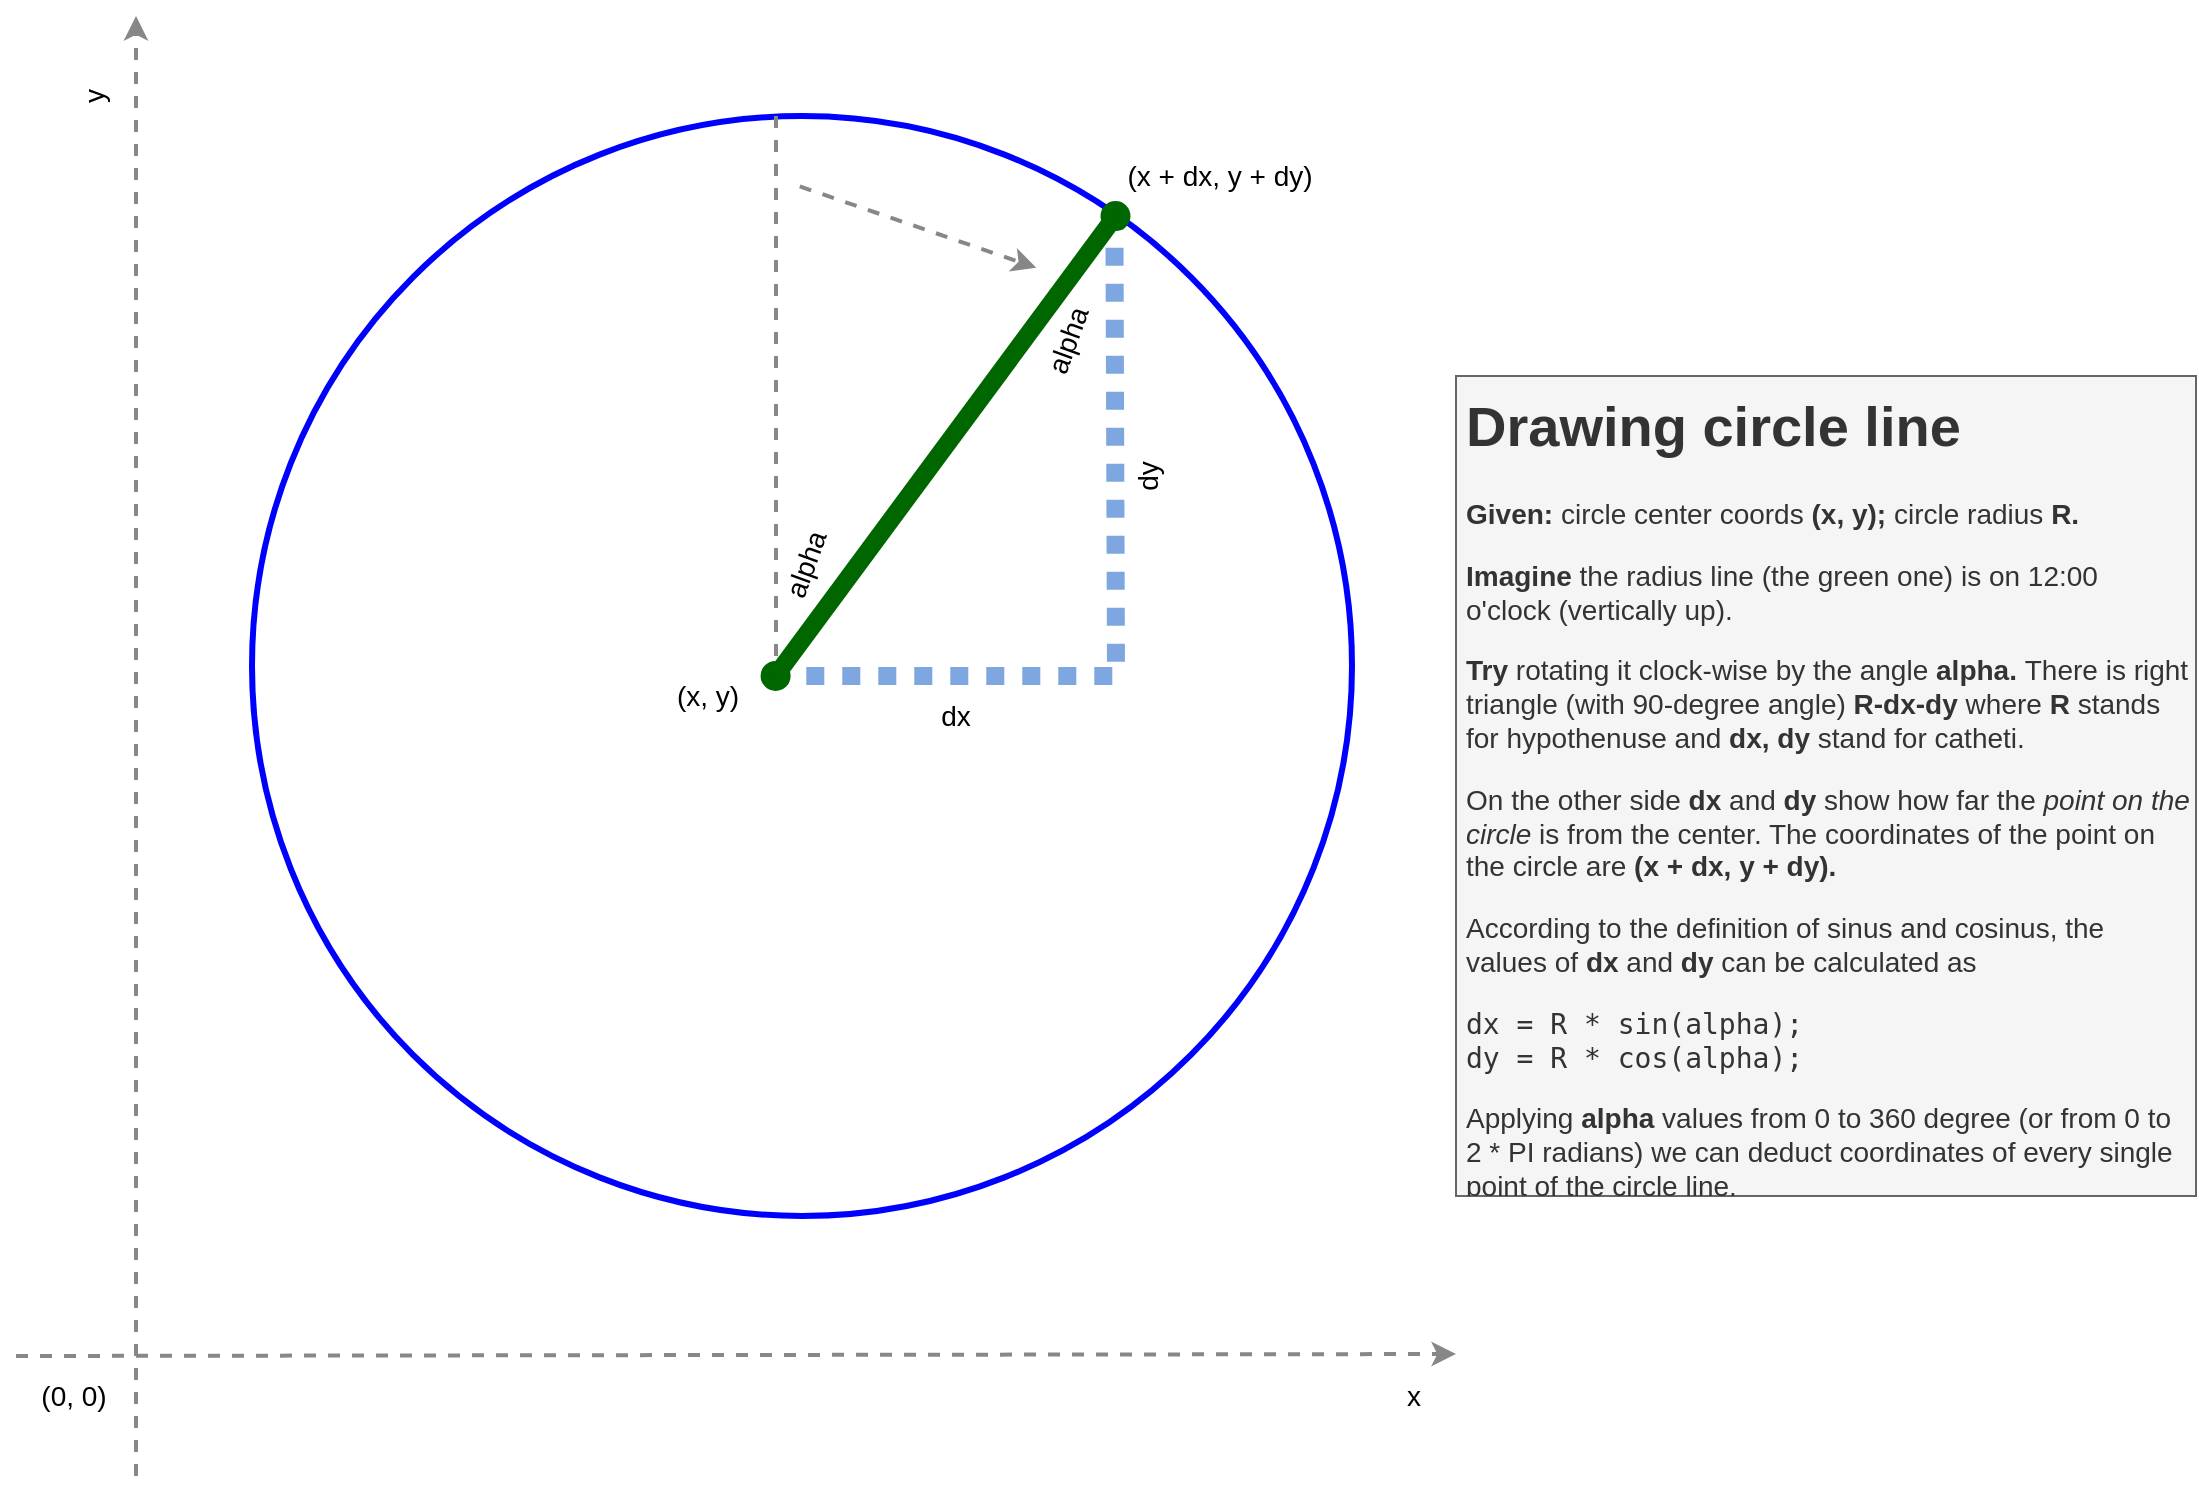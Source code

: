 <mxfile version="12.6.7"><diagram id="MXuymsTjR9PDiTjztbow" name="Page-1"><mxGraphModel dx="1694" dy="1104" grid="1" gridSize="10" guides="1" tooltips="1" connect="1" arrows="1" fold="1" page="1" pageScale="1" pageWidth="1169" pageHeight="827" math="0" shadow="0"><root><mxCell id="0"/><mxCell id="1" parent="0"/><mxCell id="nbrvk9VB-B4X4EShQWbI-1" value="" style="ellipse;whiteSpace=wrap;html=1;aspect=fixed;strokeColor=#0000FF;strokeWidth=3;fillColor=none;" parent="1" vertex="1"><mxGeometry x="138" y="120" width="550" height="550" as="geometry"/></mxCell><mxCell id="nbrvk9VB-B4X4EShQWbI-7" value="" style="endArrow=none;dashed=1;html=1;strokeColor=#7EA6E0;strokeWidth=9;dashPattern=1 1;exitX=0.784;exitY=0.087;exitDx=0;exitDy=0;exitPerimeter=0;rounded=0;jumpStyle=none;" parent="1" edge="1" source="nbrvk9VB-B4X4EShQWbI-1"><mxGeometry width="50" height="50" relative="1" as="geometry"><mxPoint x="747" y="250" as="sourcePoint"/><mxPoint x="400" y="400" as="targetPoint"/><Array as="points"><mxPoint x="570" y="400"/></Array></mxGeometry></mxCell><mxCell id="nbrvk9VB-B4X4EShQWbI-10" value="alpha" style="text;html=1;strokeColor=none;fillColor=none;align=center;verticalAlign=middle;whiteSpace=wrap;rounded=0;rotation=-70;fontSize=14;fontStyle=0" parent="1" vertex="1"><mxGeometry x="395" y="334" width="40" height="20" as="geometry"/></mxCell><mxCell id="nbrvk9VB-B4X4EShQWbI-11" value="alpha" style="text;html=1;strokeColor=none;fillColor=none;align=center;verticalAlign=middle;whiteSpace=wrap;rounded=0;rotation=-70;fontSize=14;fontStyle=0" parent="1" vertex="1"><mxGeometry x="526" y="222" width="40" height="20" as="geometry"/></mxCell><mxCell id="nbrvk9VB-B4X4EShQWbI-12" value="dx" style="text;html=1;strokeColor=none;fillColor=none;align=center;verticalAlign=middle;whiteSpace=wrap;rounded=0;fontSize=14;fontStyle=0" parent="1" vertex="1"><mxGeometry x="470" y="410" width="40" height="20" as="geometry"/></mxCell><mxCell id="nbrvk9VB-B4X4EShQWbI-13" value="dy" style="text;html=1;strokeColor=none;fillColor=none;align=center;verticalAlign=middle;whiteSpace=wrap;rounded=0;rotation=-90;fontSize=14;fontStyle=0" parent="1" vertex="1"><mxGeometry x="566" y="290" width="40" height="20" as="geometry"/></mxCell><mxCell id="nbrvk9VB-B4X4EShQWbI-14" value="(x, y)" style="text;html=1;strokeColor=none;fillColor=none;align=center;verticalAlign=middle;whiteSpace=wrap;rounded=0;fontStyle=0;fontSize=14;" parent="1" vertex="1"><mxGeometry x="337" y="400" width="58" height="20" as="geometry"/></mxCell><mxCell id="nbrvk9VB-B4X4EShQWbI-15" value="(x + dx, y + dy)" style="text;html=1;strokeColor=none;fillColor=none;align=center;verticalAlign=middle;whiteSpace=wrap;rounded=0;fontSize=14;fontStyle=0" parent="1" vertex="1"><mxGeometry x="556" y="140" width="132" height="20" as="geometry"/></mxCell><mxCell id="RfoUxL7IX0mreGRBUQuJ-3" value="" style="endArrow=none;dashed=1;html=1;strokeColor=#878787;strokeWidth=2;fontSize=17;" edge="1" parent="1"><mxGeometry width="50" height="50" relative="1" as="geometry"><mxPoint x="400" y="390" as="sourcePoint"/><mxPoint x="400" y="120" as="targetPoint"/></mxGeometry></mxCell><mxCell id="RfoUxL7IX0mreGRBUQuJ-4" value="" style="endArrow=classic;dashed=1;html=1;strokeColor=#878787;strokeWidth=2;fontSize=17;entryX=0.713;entryY=0.138;entryDx=0;entryDy=0;entryPerimeter=0;exitX=0.498;exitY=0.064;exitDx=0;exitDy=0;exitPerimeter=0;endFill=1;" edge="1" parent="1" source="nbrvk9VB-B4X4EShQWbI-1" target="nbrvk9VB-B4X4EShQWbI-1"><mxGeometry width="50" height="50" relative="1" as="geometry"><mxPoint x="400" y="180" as="sourcePoint"/><mxPoint x="435" y="140" as="targetPoint"/></mxGeometry></mxCell><mxCell id="nbrvk9VB-B4X4EShQWbI-5" value="" style="endArrow=oval;html=1;strokeColor=#006600;strokeWidth=9;exitX=0.476;exitY=0.509;exitDx=0;exitDy=0;exitPerimeter=0;entryX=0.785;entryY=0.091;entryDx=0;entryDy=0;entryPerimeter=0;startArrow=oval;startFill=1;endFill=1;" parent="1" source="nbrvk9VB-B4X4EShQWbI-1" edge="1" target="nbrvk9VB-B4X4EShQWbI-1"><mxGeometry width="50" height="50" relative="1" as="geometry"><mxPoint x="790" y="50" as="sourcePoint"/><mxPoint x="790" y="133" as="targetPoint"/></mxGeometry></mxCell><mxCell id="RfoUxL7IX0mreGRBUQuJ-6" value="&lt;h1&gt;Drawing circle line&lt;/h1&gt;&lt;p&gt;&lt;b&gt;Given:&lt;/b&gt;&amp;nbsp;circle center coords &lt;b&gt;(x, y);&lt;/b&gt;&amp;nbsp;circle radius &lt;b&gt;R.&lt;/b&gt;&lt;/p&gt;&lt;p&gt;&lt;b&gt;Imagine&lt;/b&gt;&amp;nbsp;the radius line (the green one) is on 12:00 o'clock (vertically up).&lt;/p&gt;&lt;p&gt;&lt;b&gt;Try&lt;/b&gt;&amp;nbsp;rotating it clock-wise by the angle &lt;b&gt;alpha.&lt;/b&gt;&amp;nbsp;There is right triangle (with 90-degree angle)&amp;nbsp;&lt;b&gt;R-dx-dy&lt;/b&gt;&amp;nbsp;where &lt;b&gt;R&lt;/b&gt; stands for hypothenuse and &lt;b&gt;dx, dy&lt;/b&gt;&amp;nbsp;stand for catheti.&lt;/p&gt;&lt;p&gt;On the other side &lt;b&gt;dx&lt;/b&gt; and &lt;b&gt;dy&lt;/b&gt;&amp;nbsp;show how far the &lt;i&gt;point on the circle&lt;/i&gt; is from the center. The coordinates of the point on the circle are &lt;b&gt;(x + dx, y + dy).&lt;/b&gt;&lt;/p&gt;&lt;p&gt;According to the definition of sinus and cosinus, the values of &lt;b&gt;dx&lt;/b&gt;&amp;nbsp;and &lt;b&gt;dy&lt;/b&gt;&amp;nbsp;can be calculated as&lt;/p&gt;&lt;pre&gt;dx = R * sin(alpha);&lt;br&gt;dy = R * cos(alpha);&lt;/pre&gt;&lt;p&gt;Applying &lt;b&gt;alpha&lt;/b&gt; values from 0 to 360 degree (or from 0 to 2 * PI radians) we can deduct coordinates of every single point of the circle line.&lt;/p&gt;" style="text;html=1;strokeColor=#666666;fillColor=#f5f5f5;spacing=5;spacingTop=-20;whiteSpace=wrap;overflow=hidden;rounded=0;fontSize=14;fontColor=#333333;" vertex="1" parent="1"><mxGeometry x="740" y="250" width="370" height="410" as="geometry"/></mxCell><mxCell id="RfoUxL7IX0mreGRBUQuJ-10" value="" style="group" vertex="1" connectable="0" parent="1"><mxGeometry x="20" y="70" width="388" height="730" as="geometry"/></mxCell><mxCell id="nbrvk9VB-B4X4EShQWbI-16" value="" style="endArrow=classic;dashed=1;html=1;strokeColor=#878787;strokeWidth=2;fontSize=17;endFill=1;" parent="RfoUxL7IX0mreGRBUQuJ-10" edge="1"><mxGeometry width="50" height="50" relative="1" as="geometry"><mxPoint x="60" y="730" as="sourcePoint"/><mxPoint x="60" as="targetPoint"/></mxGeometry></mxCell><mxCell id="nbrvk9VB-B4X4EShQWbI-17" value="" style="endArrow=classic;dashed=1;html=1;strokeColor=#878787;strokeWidth=2;fontSize=17;endFill=1;" parent="RfoUxL7IX0mreGRBUQuJ-10" edge="1"><mxGeometry width="50" height="50" relative="1" as="geometry"><mxPoint y="670" as="sourcePoint"/><mxPoint x="720" y="669" as="targetPoint"/></mxGeometry></mxCell><mxCell id="RfoUxL7IX0mreGRBUQuJ-7" value="(0, 0)" style="text;html=1;strokeColor=none;fillColor=none;align=center;verticalAlign=middle;whiteSpace=wrap;rounded=0;fontStyle=0;fontSize=14;" vertex="1" parent="RfoUxL7IX0mreGRBUQuJ-10"><mxGeometry y="680" width="58" height="20" as="geometry"/></mxCell><mxCell id="RfoUxL7IX0mreGRBUQuJ-8" value="y" style="text;html=1;strokeColor=none;fillColor=none;align=center;verticalAlign=middle;whiteSpace=wrap;rounded=0;fontStyle=0;fontSize=14;rotation=-90;" vertex="1" parent="RfoUxL7IX0mreGRBUQuJ-10"><mxGeometry x="10" y="30" width="58" height="20" as="geometry"/></mxCell><mxCell id="RfoUxL7IX0mreGRBUQuJ-9" value="x" style="text;html=1;strokeColor=none;fillColor=none;align=center;verticalAlign=middle;whiteSpace=wrap;rounded=0;fontStyle=0;fontSize=14;" vertex="1" parent="1"><mxGeometry x="690" y="750" width="58" height="20" as="geometry"/></mxCell></root></mxGraphModel></diagram></mxfile>